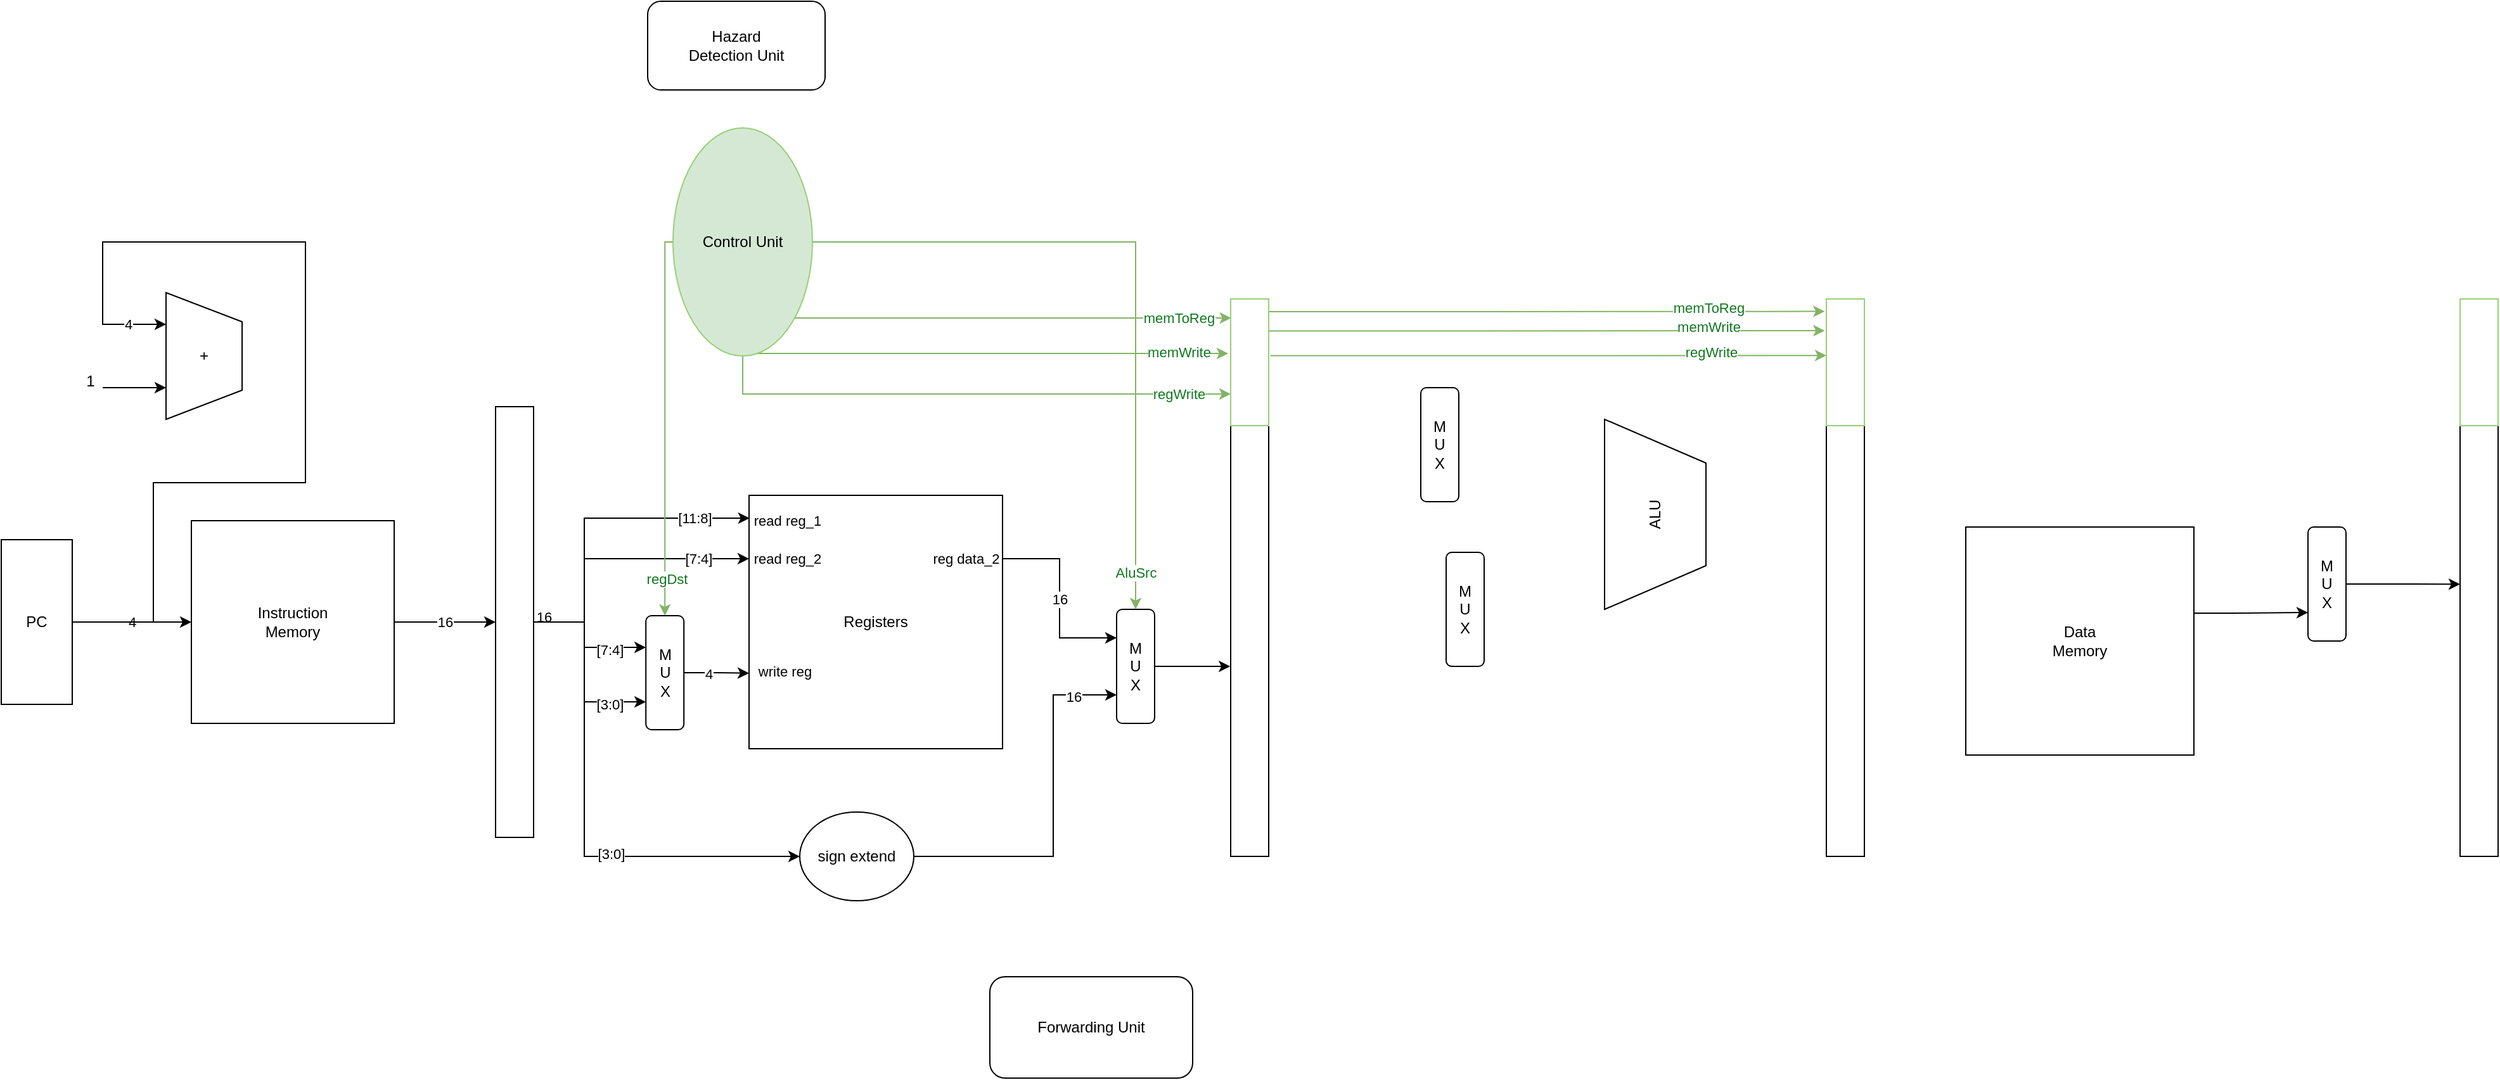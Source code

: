 <mxfile version="17.4.1" type="github">
  <diagram id="qs1wtUwDV05X5uVavrBw" name="Page-1">
    <mxGraphModel dx="1259" dy="971" grid="1" gridSize="10" guides="1" tooltips="1" connect="1" arrows="1" fold="1" page="1" pageScale="1" pageWidth="827" pageHeight="1169" math="0" shadow="0">
      <root>
        <mxCell id="0" />
        <mxCell id="1" parent="0" />
        <mxCell id="9MaWYTvtbsyKYIom71rw-11" value="Registers" style="whiteSpace=wrap;html=1;aspect=fixed;shadow=0;" vertex="1" parent="1">
          <mxGeometry x="860" y="400" width="200" height="200" as="geometry" />
        </mxCell>
        <mxCell id="9MaWYTvtbsyKYIom71rw-66" value="16" style="edgeStyle=orthogonalEdgeStyle;rounded=0;orthogonalLoop=1;jettySize=auto;html=1;entryX=0;entryY=0.25;entryDx=0;entryDy=0;" edge="1" parent="1" source="9MaWYTvtbsyKYIom71rw-11" target="9MaWYTvtbsyKYIom71rw-16">
          <mxGeometry relative="1" as="geometry">
            <Array as="points">
              <mxPoint x="1105" y="450" />
              <mxPoint x="1105" y="513" />
            </Array>
          </mxGeometry>
        </mxCell>
        <mxCell id="9MaWYTvtbsyKYIom71rw-67" value="reg data_2" style="edgeLabel;html=1;align=center;verticalAlign=middle;resizable=0;points=[];" vertex="1" connectable="0" parent="9MaWYTvtbsyKYIom71rw-66">
          <mxGeometry x="-0.825" relative="1" as="geometry">
            <mxPoint x="-43" as="offset" />
          </mxGeometry>
        </mxCell>
        <mxCell id="9MaWYTvtbsyKYIom71rw-9" value="4" style="edgeStyle=orthogonalEdgeStyle;rounded=0;orthogonalLoop=1;jettySize=auto;html=1;entryX=0;entryY=0.5;entryDx=0;entryDy=0;" edge="1" parent="1" source="9MaWYTvtbsyKYIom71rw-4" target="9MaWYTvtbsyKYIom71rw-8">
          <mxGeometry relative="1" as="geometry" />
        </mxCell>
        <mxCell id="9MaWYTvtbsyKYIom71rw-28" value="4" style="edgeStyle=orthogonalEdgeStyle;rounded=0;orthogonalLoop=1;jettySize=auto;html=1;entryX=0.75;entryY=0;entryDx=0;entryDy=0;" edge="1" parent="1" source="9MaWYTvtbsyKYIom71rw-4" target="9MaWYTvtbsyKYIom71rw-20">
          <mxGeometry x="0.921" relative="1" as="geometry">
            <Array as="points">
              <mxPoint x="390" y="500" />
              <mxPoint x="390" y="390" />
              <mxPoint x="510" y="390" />
              <mxPoint x="510" y="200" />
              <mxPoint x="350" y="200" />
              <mxPoint x="350" y="265" />
            </Array>
            <mxPoint as="offset" />
          </mxGeometry>
        </mxCell>
        <mxCell id="9MaWYTvtbsyKYIom71rw-4" value="PC" style="rounded=0;whiteSpace=wrap;html=1;" vertex="1" parent="1">
          <mxGeometry x="270" y="435" width="56" height="130" as="geometry" />
        </mxCell>
        <mxCell id="9MaWYTvtbsyKYIom71rw-12" value="16" style="edgeStyle=orthogonalEdgeStyle;rounded=0;orthogonalLoop=1;jettySize=auto;html=1;entryX=0;entryY=0.5;entryDx=0;entryDy=0;" edge="1" parent="1" source="9MaWYTvtbsyKYIom71rw-8" target="9MaWYTvtbsyKYIom71rw-10">
          <mxGeometry relative="1" as="geometry" />
        </mxCell>
        <mxCell id="9MaWYTvtbsyKYIom71rw-8" value="Instruction&lt;br&gt;Memory" style="whiteSpace=wrap;html=1;aspect=fixed;" vertex="1" parent="1">
          <mxGeometry x="420" y="420" width="160" height="160" as="geometry" />
        </mxCell>
        <mxCell id="9MaWYTvtbsyKYIom71rw-42" style="edgeStyle=orthogonalEdgeStyle;rounded=0;orthogonalLoop=1;jettySize=auto;html=1;entryX=0.002;entryY=0.09;entryDx=0;entryDy=0;entryPerimeter=0;" edge="1" parent="1" source="9MaWYTvtbsyKYIom71rw-10" target="9MaWYTvtbsyKYIom71rw-11">
          <mxGeometry relative="1" as="geometry">
            <Array as="points">
              <mxPoint x="730" y="500" />
              <mxPoint x="730" y="418" />
            </Array>
          </mxGeometry>
        </mxCell>
        <mxCell id="9MaWYTvtbsyKYIom71rw-43" value="read reg_1" style="edgeLabel;html=1;align=center;verticalAlign=middle;resizable=0;points=[];" vertex="1" connectable="0" parent="9MaWYTvtbsyKYIom71rw-42">
          <mxGeometry x="0.569" y="-2" relative="1" as="geometry">
            <mxPoint x="84" as="offset" />
          </mxGeometry>
        </mxCell>
        <mxCell id="9MaWYTvtbsyKYIom71rw-48" value="[11:8]" style="edgeLabel;html=1;align=center;verticalAlign=middle;resizable=0;points=[];" vertex="1" connectable="0" parent="9MaWYTvtbsyKYIom71rw-42">
          <mxGeometry x="0.651" relative="1" as="geometry">
            <mxPoint as="offset" />
          </mxGeometry>
        </mxCell>
        <mxCell id="9MaWYTvtbsyKYIom71rw-44" value="read reg_2" style="edgeStyle=orthogonalEdgeStyle;rounded=0;orthogonalLoop=1;jettySize=auto;html=1;entryX=0;entryY=0.25;entryDx=0;entryDy=0;" edge="1" parent="1" source="9MaWYTvtbsyKYIom71rw-10" target="9MaWYTvtbsyKYIom71rw-11">
          <mxGeometry x="1" y="30" relative="1" as="geometry">
            <Array as="points">
              <mxPoint x="730" y="500" />
              <mxPoint x="730" y="450" />
            </Array>
            <mxPoint x="30" y="30" as="offset" />
          </mxGeometry>
        </mxCell>
        <mxCell id="9MaWYTvtbsyKYIom71rw-49" value="[7:4]" style="edgeLabel;html=1;align=center;verticalAlign=middle;resizable=0;points=[];" vertex="1" connectable="0" parent="9MaWYTvtbsyKYIom71rw-44">
          <mxGeometry x="0.669" y="1" relative="1" as="geometry">
            <mxPoint x="-4" y="1" as="offset" />
          </mxGeometry>
        </mxCell>
        <mxCell id="9MaWYTvtbsyKYIom71rw-54" style="edgeStyle=orthogonalEdgeStyle;rounded=0;orthogonalLoop=1;jettySize=auto;html=1;" edge="1" parent="1" source="9MaWYTvtbsyKYIom71rw-10" target="9MaWYTvtbsyKYIom71rw-51">
          <mxGeometry relative="1" as="geometry">
            <Array as="points">
              <mxPoint x="730" y="500" />
              <mxPoint x="730" y="520" />
            </Array>
          </mxGeometry>
        </mxCell>
        <mxCell id="9MaWYTvtbsyKYIom71rw-56" value="[7:4]" style="edgeLabel;html=1;align=center;verticalAlign=middle;resizable=0;points=[];" vertex="1" connectable="0" parent="9MaWYTvtbsyKYIom71rw-54">
          <mxGeometry x="0.467" y="-2" relative="1" as="geometry">
            <mxPoint as="offset" />
          </mxGeometry>
        </mxCell>
        <mxCell id="9MaWYTvtbsyKYIom71rw-55" style="edgeStyle=orthogonalEdgeStyle;rounded=0;orthogonalLoop=1;jettySize=auto;html=1;entryX=0;entryY=0.75;entryDx=0;entryDy=0;" edge="1" parent="1" source="9MaWYTvtbsyKYIom71rw-10" target="9MaWYTvtbsyKYIom71rw-51">
          <mxGeometry relative="1" as="geometry">
            <Array as="points">
              <mxPoint x="730" y="500" />
              <mxPoint x="730" y="563" />
              <mxPoint x="779" y="563" />
            </Array>
          </mxGeometry>
        </mxCell>
        <mxCell id="9MaWYTvtbsyKYIom71rw-57" value="[3:0]" style="edgeLabel;html=1;align=center;verticalAlign=middle;resizable=0;points=[];" vertex="1" connectable="0" parent="9MaWYTvtbsyKYIom71rw-55">
          <mxGeometry x="0.612" y="-2" relative="1" as="geometry">
            <mxPoint as="offset" />
          </mxGeometry>
        </mxCell>
        <mxCell id="9MaWYTvtbsyKYIom71rw-62" value="16" style="edgeLabel;html=1;align=center;verticalAlign=middle;resizable=0;points=[];" vertex="1" connectable="0" parent="9MaWYTvtbsyKYIom71rw-55">
          <mxGeometry x="-0.895" y="4" relative="1" as="geometry">
            <mxPoint as="offset" />
          </mxGeometry>
        </mxCell>
        <mxCell id="9MaWYTvtbsyKYIom71rw-64" style="edgeStyle=orthogonalEdgeStyle;rounded=0;orthogonalLoop=1;jettySize=auto;html=1;entryX=0;entryY=0.5;entryDx=0;entryDy=0;" edge="1" parent="1" source="9MaWYTvtbsyKYIom71rw-10" target="9MaWYTvtbsyKYIom71rw-63">
          <mxGeometry relative="1" as="geometry">
            <Array as="points">
              <mxPoint x="730" y="500" />
              <mxPoint x="730" y="685" />
            </Array>
          </mxGeometry>
        </mxCell>
        <mxCell id="9MaWYTvtbsyKYIom71rw-69" value="[3:0]" style="edgeLabel;html=1;align=center;verticalAlign=middle;resizable=0;points=[];" vertex="1" connectable="0" parent="9MaWYTvtbsyKYIom71rw-64">
          <mxGeometry x="0.242" y="2" relative="1" as="geometry">
            <mxPoint as="offset" />
          </mxGeometry>
        </mxCell>
        <mxCell id="9MaWYTvtbsyKYIom71rw-10" value="" style="rounded=0;whiteSpace=wrap;html=1;" vertex="1" parent="1">
          <mxGeometry x="660" y="330" width="30" height="340" as="geometry" />
        </mxCell>
        <mxCell id="9MaWYTvtbsyKYIom71rw-13" value="" style="rounded=0;whiteSpace=wrap;html=1;" vertex="1" parent="1">
          <mxGeometry x="1240" y="345" width="30" height="340" as="geometry" />
        </mxCell>
        <mxCell id="9MaWYTvtbsyKYIom71rw-14" value="M&lt;br&gt;U&lt;br&gt;X" style="rounded=1;whiteSpace=wrap;html=1;" vertex="1" parent="1">
          <mxGeometry x="1390" y="315" width="30" height="90" as="geometry" />
        </mxCell>
        <mxCell id="9MaWYTvtbsyKYIom71rw-15" value="M&lt;br&gt;U&lt;br&gt;X" style="rounded=1;whiteSpace=wrap;html=1;" vertex="1" parent="1">
          <mxGeometry x="1410" y="445" width="30" height="90" as="geometry" />
        </mxCell>
        <mxCell id="9MaWYTvtbsyKYIom71rw-70" style="edgeStyle=orthogonalEdgeStyle;rounded=0;orthogonalLoop=1;jettySize=auto;html=1;entryX=-0.013;entryY=0.559;entryDx=0;entryDy=0;entryPerimeter=0;" edge="1" parent="1" source="9MaWYTvtbsyKYIom71rw-16" target="9MaWYTvtbsyKYIom71rw-13">
          <mxGeometry relative="1" as="geometry" />
        </mxCell>
        <mxCell id="9MaWYTvtbsyKYIom71rw-16" value="M&lt;br&gt;U&lt;br&gt;X" style="rounded=1;whiteSpace=wrap;html=1;" vertex="1" parent="1">
          <mxGeometry x="1150" y="490" width="30" height="90" as="geometry" />
        </mxCell>
        <mxCell id="9MaWYTvtbsyKYIom71rw-20" value="+" style="verticalLabelPosition=middle;verticalAlign=middle;html=1;shape=trapezoid;perimeter=trapezoidPerimeter;whiteSpace=wrap;size=0.23;arcSize=10;flipV=1;labelPosition=center;align=center;rotation=-90;" vertex="1" parent="1">
          <mxGeometry x="380" y="260" width="100" height="60" as="geometry" />
        </mxCell>
        <mxCell id="9MaWYTvtbsyKYIom71rw-27" style="edgeStyle=orthogonalEdgeStyle;rounded=0;orthogonalLoop=1;jettySize=auto;html=1;entryX=0.25;entryY=0;entryDx=0;entryDy=0;" edge="1" parent="1" source="9MaWYTvtbsyKYIom71rw-24" target="9MaWYTvtbsyKYIom71rw-20">
          <mxGeometry relative="1" as="geometry">
            <Array as="points">
              <mxPoint x="360" y="315" />
              <mxPoint x="360" y="315" />
            </Array>
          </mxGeometry>
        </mxCell>
        <mxCell id="9MaWYTvtbsyKYIom71rw-24" value="1" style="text;html=1;align=center;verticalAlign=middle;resizable=0;points=[];autosize=1;strokeColor=none;fillColor=none;" vertex="1" parent="1">
          <mxGeometry x="330" y="300" width="20" height="20" as="geometry" />
        </mxCell>
        <mxCell id="9MaWYTvtbsyKYIom71rw-29" value="ALU" style="verticalLabelPosition=middle;verticalAlign=middle;html=1;shape=trapezoid;perimeter=trapezoidPerimeter;whiteSpace=wrap;size=0.23;arcSize=10;flipV=1;labelPosition=center;align=center;rotation=-90;" vertex="1" parent="1">
          <mxGeometry x="1500" y="375" width="150" height="80" as="geometry" />
        </mxCell>
        <mxCell id="9MaWYTvtbsyKYIom71rw-30" value="" style="rounded=0;whiteSpace=wrap;html=1;" vertex="1" parent="1">
          <mxGeometry x="1710" y="345" width="30" height="340" as="geometry" />
        </mxCell>
        <mxCell id="9MaWYTvtbsyKYIom71rw-34" style="edgeStyle=orthogonalEdgeStyle;rounded=0;orthogonalLoop=1;jettySize=auto;html=1;entryX=0;entryY=0.75;entryDx=0;entryDy=0;" edge="1" parent="1" source="9MaWYTvtbsyKYIom71rw-31" target="9MaWYTvtbsyKYIom71rw-32">
          <mxGeometry relative="1" as="geometry">
            <Array as="points">
              <mxPoint x="2030" y="493" />
              <mxPoint x="2030" y="493" />
            </Array>
          </mxGeometry>
        </mxCell>
        <mxCell id="9MaWYTvtbsyKYIom71rw-31" value="Data&lt;br&gt;Memory" style="whiteSpace=wrap;html=1;aspect=fixed;" vertex="1" parent="1">
          <mxGeometry x="1820" y="425" width="180" height="180" as="geometry" />
        </mxCell>
        <mxCell id="9MaWYTvtbsyKYIom71rw-37" style="edgeStyle=orthogonalEdgeStyle;rounded=0;orthogonalLoop=1;jettySize=auto;html=1;entryX=0;entryY=0.368;entryDx=0;entryDy=0;entryPerimeter=0;" edge="1" parent="1" source="9MaWYTvtbsyKYIom71rw-32" target="9MaWYTvtbsyKYIom71rw-33">
          <mxGeometry relative="1" as="geometry" />
        </mxCell>
        <mxCell id="9MaWYTvtbsyKYIom71rw-32" value="M&lt;br&gt;U&lt;br&gt;X" style="rounded=1;whiteSpace=wrap;html=1;" vertex="1" parent="1">
          <mxGeometry x="2090" y="425" width="30" height="90" as="geometry" />
        </mxCell>
        <mxCell id="9MaWYTvtbsyKYIom71rw-33" value="" style="rounded=0;whiteSpace=wrap;html=1;" vertex="1" parent="1">
          <mxGeometry x="2210" y="345" width="30" height="340" as="geometry" />
        </mxCell>
        <mxCell id="9MaWYTvtbsyKYIom71rw-38" value="Forwarding Unit" style="rounded=1;whiteSpace=wrap;html=1;" vertex="1" parent="1">
          <mxGeometry x="1050" y="780" width="160" height="80" as="geometry" />
        </mxCell>
        <mxCell id="9MaWYTvtbsyKYIom71rw-39" value="Hazard &lt;br&gt;Detection Unit" style="rounded=1;whiteSpace=wrap;html=1;" vertex="1" parent="1">
          <mxGeometry x="780" y="10" width="140" height="70" as="geometry" />
        </mxCell>
        <mxCell id="9MaWYTvtbsyKYIom71rw-74" style="edgeStyle=orthogonalEdgeStyle;rounded=0;orthogonalLoop=1;jettySize=auto;html=1;entryX=0.5;entryY=0;entryDx=0;entryDy=0;fillColor=#d5e8d4;strokeColor=#82b366;" edge="1" parent="1" source="9MaWYTvtbsyKYIom71rw-41" target="9MaWYTvtbsyKYIom71rw-51">
          <mxGeometry relative="1" as="geometry">
            <Array as="points">
              <mxPoint x="794" y="200" />
            </Array>
          </mxGeometry>
        </mxCell>
        <mxCell id="9MaWYTvtbsyKYIom71rw-75" value="&lt;font color=&quot;#11781f&quot;&gt;regDst&lt;/font&gt;" style="edgeLabel;html=1;align=center;verticalAlign=middle;resizable=0;points=[];" vertex="1" connectable="0" parent="9MaWYTvtbsyKYIom71rw-74">
          <mxGeometry x="0.808" y="1" relative="1" as="geometry">
            <mxPoint as="offset" />
          </mxGeometry>
        </mxCell>
        <mxCell id="9MaWYTvtbsyKYIom71rw-76" style="edgeStyle=orthogonalEdgeStyle;rounded=0;orthogonalLoop=1;jettySize=auto;html=1;entryX=0.5;entryY=0;entryDx=0;entryDy=0;fontColor=#11781F;fillColor=#d5e8d4;strokeColor=#82b366;" edge="1" parent="1" source="9MaWYTvtbsyKYIom71rw-41" target="9MaWYTvtbsyKYIom71rw-16">
          <mxGeometry relative="1" as="geometry">
            <Array as="points">
              <mxPoint x="1165" y="200" />
            </Array>
          </mxGeometry>
        </mxCell>
        <mxCell id="9MaWYTvtbsyKYIom71rw-77" value="AluSrc" style="edgeLabel;html=1;align=center;verticalAlign=middle;resizable=0;points=[];fontColor=#11781F;" vertex="1" connectable="0" parent="9MaWYTvtbsyKYIom71rw-76">
          <mxGeometry x="0.893" relative="1" as="geometry">
            <mxPoint as="offset" />
          </mxGeometry>
        </mxCell>
        <mxCell id="9MaWYTvtbsyKYIom71rw-79" style="edgeStyle=orthogonalEdgeStyle;rounded=0;orthogonalLoop=1;jettySize=auto;html=1;entryX=0.013;entryY=0.15;entryDx=0;entryDy=0;entryPerimeter=0;fontColor=#11781F;fillColor=#d5e8d4;strokeColor=#82b366;" edge="1" parent="1" source="9MaWYTvtbsyKYIom71rw-41" target="9MaWYTvtbsyKYIom71rw-78">
          <mxGeometry relative="1" as="geometry">
            <Array as="points">
              <mxPoint x="1020" y="260" />
              <mxPoint x="1020" y="260" />
            </Array>
          </mxGeometry>
        </mxCell>
        <mxCell id="9MaWYTvtbsyKYIom71rw-80" value="memToReg" style="edgeLabel;html=1;align=center;verticalAlign=middle;resizable=0;points=[];fontColor=#11781F;" vertex="1" connectable="0" parent="9MaWYTvtbsyKYIom71rw-79">
          <mxGeometry x="0.758" relative="1" as="geometry">
            <mxPoint as="offset" />
          </mxGeometry>
        </mxCell>
        <mxCell id="9MaWYTvtbsyKYIom71rw-81" style="edgeStyle=orthogonalEdgeStyle;rounded=0;orthogonalLoop=1;jettySize=auto;html=1;entryX=-0.067;entryY=0.43;entryDx=0;entryDy=0;entryPerimeter=0;fontColor=#11781F;fillColor=#d5e8d4;strokeColor=#82b366;" edge="1" parent="1" source="9MaWYTvtbsyKYIom71rw-41" target="9MaWYTvtbsyKYIom71rw-78">
          <mxGeometry relative="1" as="geometry">
            <Array as="points">
              <mxPoint x="1000" y="288" />
              <mxPoint x="1000" y="288" />
            </Array>
          </mxGeometry>
        </mxCell>
        <mxCell id="9MaWYTvtbsyKYIom71rw-82" value="memWrite" style="edgeLabel;html=1;align=center;verticalAlign=middle;resizable=0;points=[];fontColor=#11781F;" vertex="1" connectable="0" parent="9MaWYTvtbsyKYIom71rw-81">
          <mxGeometry x="0.789" y="1" relative="1" as="geometry">
            <mxPoint as="offset" />
          </mxGeometry>
        </mxCell>
        <mxCell id="9MaWYTvtbsyKYIom71rw-83" style="edgeStyle=orthogonalEdgeStyle;rounded=0;orthogonalLoop=1;jettySize=auto;html=1;entryX=0;entryY=0.75;entryDx=0;entryDy=0;fontColor=#11781F;fillColor=#d5e8d4;strokeColor=#82b366;" edge="1" parent="1" source="9MaWYTvtbsyKYIom71rw-41" target="9MaWYTvtbsyKYIom71rw-78">
          <mxGeometry relative="1" as="geometry">
            <Array as="points">
              <mxPoint x="855" y="320" />
            </Array>
          </mxGeometry>
        </mxCell>
        <mxCell id="9MaWYTvtbsyKYIom71rw-84" value="regWrite" style="edgeLabel;html=1;align=center;verticalAlign=middle;resizable=0;points=[];fontColor=#11781F;" vertex="1" connectable="0" parent="9MaWYTvtbsyKYIom71rw-83">
          <mxGeometry x="0.801" relative="1" as="geometry">
            <mxPoint as="offset" />
          </mxGeometry>
        </mxCell>
        <mxCell id="9MaWYTvtbsyKYIom71rw-41" value="Control Unit" style="ellipse;whiteSpace=wrap;html=1;fillColor=#d5e8d4;strokeColor=#97D077;" vertex="1" parent="1">
          <mxGeometry x="800" y="110" width="110" height="180" as="geometry" />
        </mxCell>
        <mxCell id="9MaWYTvtbsyKYIom71rw-59" value="write reg" style="edgeStyle=orthogonalEdgeStyle;rounded=0;orthogonalLoop=1;jettySize=auto;html=1;entryX=0.007;entryY=0.877;entryDx=0;entryDy=0;entryPerimeter=0;" edge="1" parent="1" source="9MaWYTvtbsyKYIom71rw-51">
          <mxGeometry x="1" y="29" relative="1" as="geometry">
            <mxPoint x="860.0" y="540.4" as="targetPoint" />
            <mxPoint x="28" y="28" as="offset" />
          </mxGeometry>
        </mxCell>
        <mxCell id="9MaWYTvtbsyKYIom71rw-61" value="4" style="edgeLabel;html=1;align=center;verticalAlign=middle;resizable=0;points=[];" vertex="1" connectable="0" parent="9MaWYTvtbsyKYIom71rw-59">
          <mxGeometry x="-0.251" y="-1" relative="1" as="geometry">
            <mxPoint as="offset" />
          </mxGeometry>
        </mxCell>
        <mxCell id="9MaWYTvtbsyKYIom71rw-51" value="M&lt;br&gt;U&lt;br&gt;X" style="rounded=1;whiteSpace=wrap;html=1;" vertex="1" parent="1">
          <mxGeometry x="778.6" y="495" width="30" height="90" as="geometry" />
        </mxCell>
        <mxCell id="9MaWYTvtbsyKYIom71rw-65" style="edgeStyle=orthogonalEdgeStyle;rounded=0;orthogonalLoop=1;jettySize=auto;html=1;entryX=0;entryY=0.75;entryDx=0;entryDy=0;" edge="1" parent="1" source="9MaWYTvtbsyKYIom71rw-63" target="9MaWYTvtbsyKYIom71rw-16">
          <mxGeometry relative="1" as="geometry">
            <Array as="points">
              <mxPoint x="1100" y="685" />
              <mxPoint x="1100" y="558" />
            </Array>
          </mxGeometry>
        </mxCell>
        <mxCell id="9MaWYTvtbsyKYIom71rw-68" value="16" style="edgeLabel;html=1;align=center;verticalAlign=middle;resizable=0;points=[];" vertex="1" connectable="0" parent="9MaWYTvtbsyKYIom71rw-65">
          <mxGeometry x="0.759" y="-1" relative="1" as="geometry">
            <mxPoint as="offset" />
          </mxGeometry>
        </mxCell>
        <mxCell id="9MaWYTvtbsyKYIom71rw-63" value="sign extend" style="ellipse;whiteSpace=wrap;html=1;shadow=0;" vertex="1" parent="1">
          <mxGeometry x="900" y="650" width="90" height="70" as="geometry" />
        </mxCell>
        <mxCell id="9MaWYTvtbsyKYIom71rw-87" style="edgeStyle=orthogonalEdgeStyle;rounded=0;orthogonalLoop=1;jettySize=auto;html=1;entryX=-0.044;entryY=0.098;entryDx=0;entryDy=0;entryPerimeter=0;fontColor=#11781F;fillColor=#d5e8d4;strokeColor=#82b366;" edge="1" parent="1" source="9MaWYTvtbsyKYIom71rw-78" target="9MaWYTvtbsyKYIom71rw-85">
          <mxGeometry relative="1" as="geometry">
            <Array as="points">
              <mxPoint x="1440" y="255" />
              <mxPoint x="1440" y="255" />
            </Array>
          </mxGeometry>
        </mxCell>
        <mxCell id="9MaWYTvtbsyKYIom71rw-88" value="memToReg" style="edgeLabel;html=1;align=center;verticalAlign=middle;resizable=0;points=[];fontColor=#11781F;" vertex="1" connectable="0" parent="9MaWYTvtbsyKYIom71rw-87">
          <mxGeometry x="0.583" y="3" relative="1" as="geometry">
            <mxPoint as="offset" />
          </mxGeometry>
        </mxCell>
        <mxCell id="9MaWYTvtbsyKYIom71rw-78" value="" style="rounded=0;whiteSpace=wrap;html=1;shadow=0;fontColor=#11781F;strokeColor=#97D077;" vertex="1" parent="1">
          <mxGeometry x="1240" y="245" width="30" height="100" as="geometry" />
        </mxCell>
        <mxCell id="9MaWYTvtbsyKYIom71rw-85" value="" style="rounded=0;whiteSpace=wrap;html=1;shadow=0;fontColor=#11781F;strokeColor=#97D077;" vertex="1" parent="1">
          <mxGeometry x="1710" y="245" width="30" height="100" as="geometry" />
        </mxCell>
        <mxCell id="9MaWYTvtbsyKYIom71rw-89" style="edgeStyle=orthogonalEdgeStyle;rounded=0;orthogonalLoop=1;jettySize=auto;html=1;entryX=-0.044;entryY=0.098;entryDx=0;entryDy=0;entryPerimeter=0;fontColor=#11781F;fillColor=#d5e8d4;strokeColor=#82b366;" edge="1" parent="1">
          <mxGeometry relative="1" as="geometry">
            <mxPoint x="1270" y="270.2" as="sourcePoint" />
            <mxPoint x="1708.68" y="270.0" as="targetPoint" />
            <Array as="points">
              <mxPoint x="1440" y="270.2" />
              <mxPoint x="1440" y="270.2" />
            </Array>
          </mxGeometry>
        </mxCell>
        <mxCell id="9MaWYTvtbsyKYIom71rw-90" value="memWrite" style="edgeLabel;html=1;align=center;verticalAlign=middle;resizable=0;points=[];fontColor=#11781F;" vertex="1" connectable="0" parent="9MaWYTvtbsyKYIom71rw-89">
          <mxGeometry x="0.583" y="3" relative="1" as="geometry">
            <mxPoint as="offset" />
          </mxGeometry>
        </mxCell>
        <mxCell id="9MaWYTvtbsyKYIom71rw-91" style="edgeStyle=orthogonalEdgeStyle;rounded=0;orthogonalLoop=1;jettySize=auto;html=1;entryX=-0.044;entryY=0.098;entryDx=0;entryDy=0;entryPerimeter=0;fontColor=#11781F;fillColor=#d5e8d4;strokeColor=#82b366;" edge="1" parent="1">
          <mxGeometry relative="1" as="geometry">
            <mxPoint x="1271.32" y="289.78" as="sourcePoint" />
            <mxPoint x="1710.0" y="289.58" as="targetPoint" />
            <Array as="points">
              <mxPoint x="1441.32" y="289.78" />
              <mxPoint x="1441.32" y="289.78" />
            </Array>
          </mxGeometry>
        </mxCell>
        <mxCell id="9MaWYTvtbsyKYIom71rw-92" value="regWrite" style="edgeLabel;html=1;align=center;verticalAlign=middle;resizable=0;points=[];fontColor=#11781F;" vertex="1" connectable="0" parent="9MaWYTvtbsyKYIom71rw-91">
          <mxGeometry x="0.583" y="3" relative="1" as="geometry">
            <mxPoint as="offset" />
          </mxGeometry>
        </mxCell>
        <mxCell id="9MaWYTvtbsyKYIom71rw-93" value="" style="rounded=0;whiteSpace=wrap;html=1;shadow=0;fontColor=#11781F;strokeColor=#97D077;" vertex="1" parent="1">
          <mxGeometry x="2210" y="245" width="30" height="100" as="geometry" />
        </mxCell>
      </root>
    </mxGraphModel>
  </diagram>
</mxfile>
